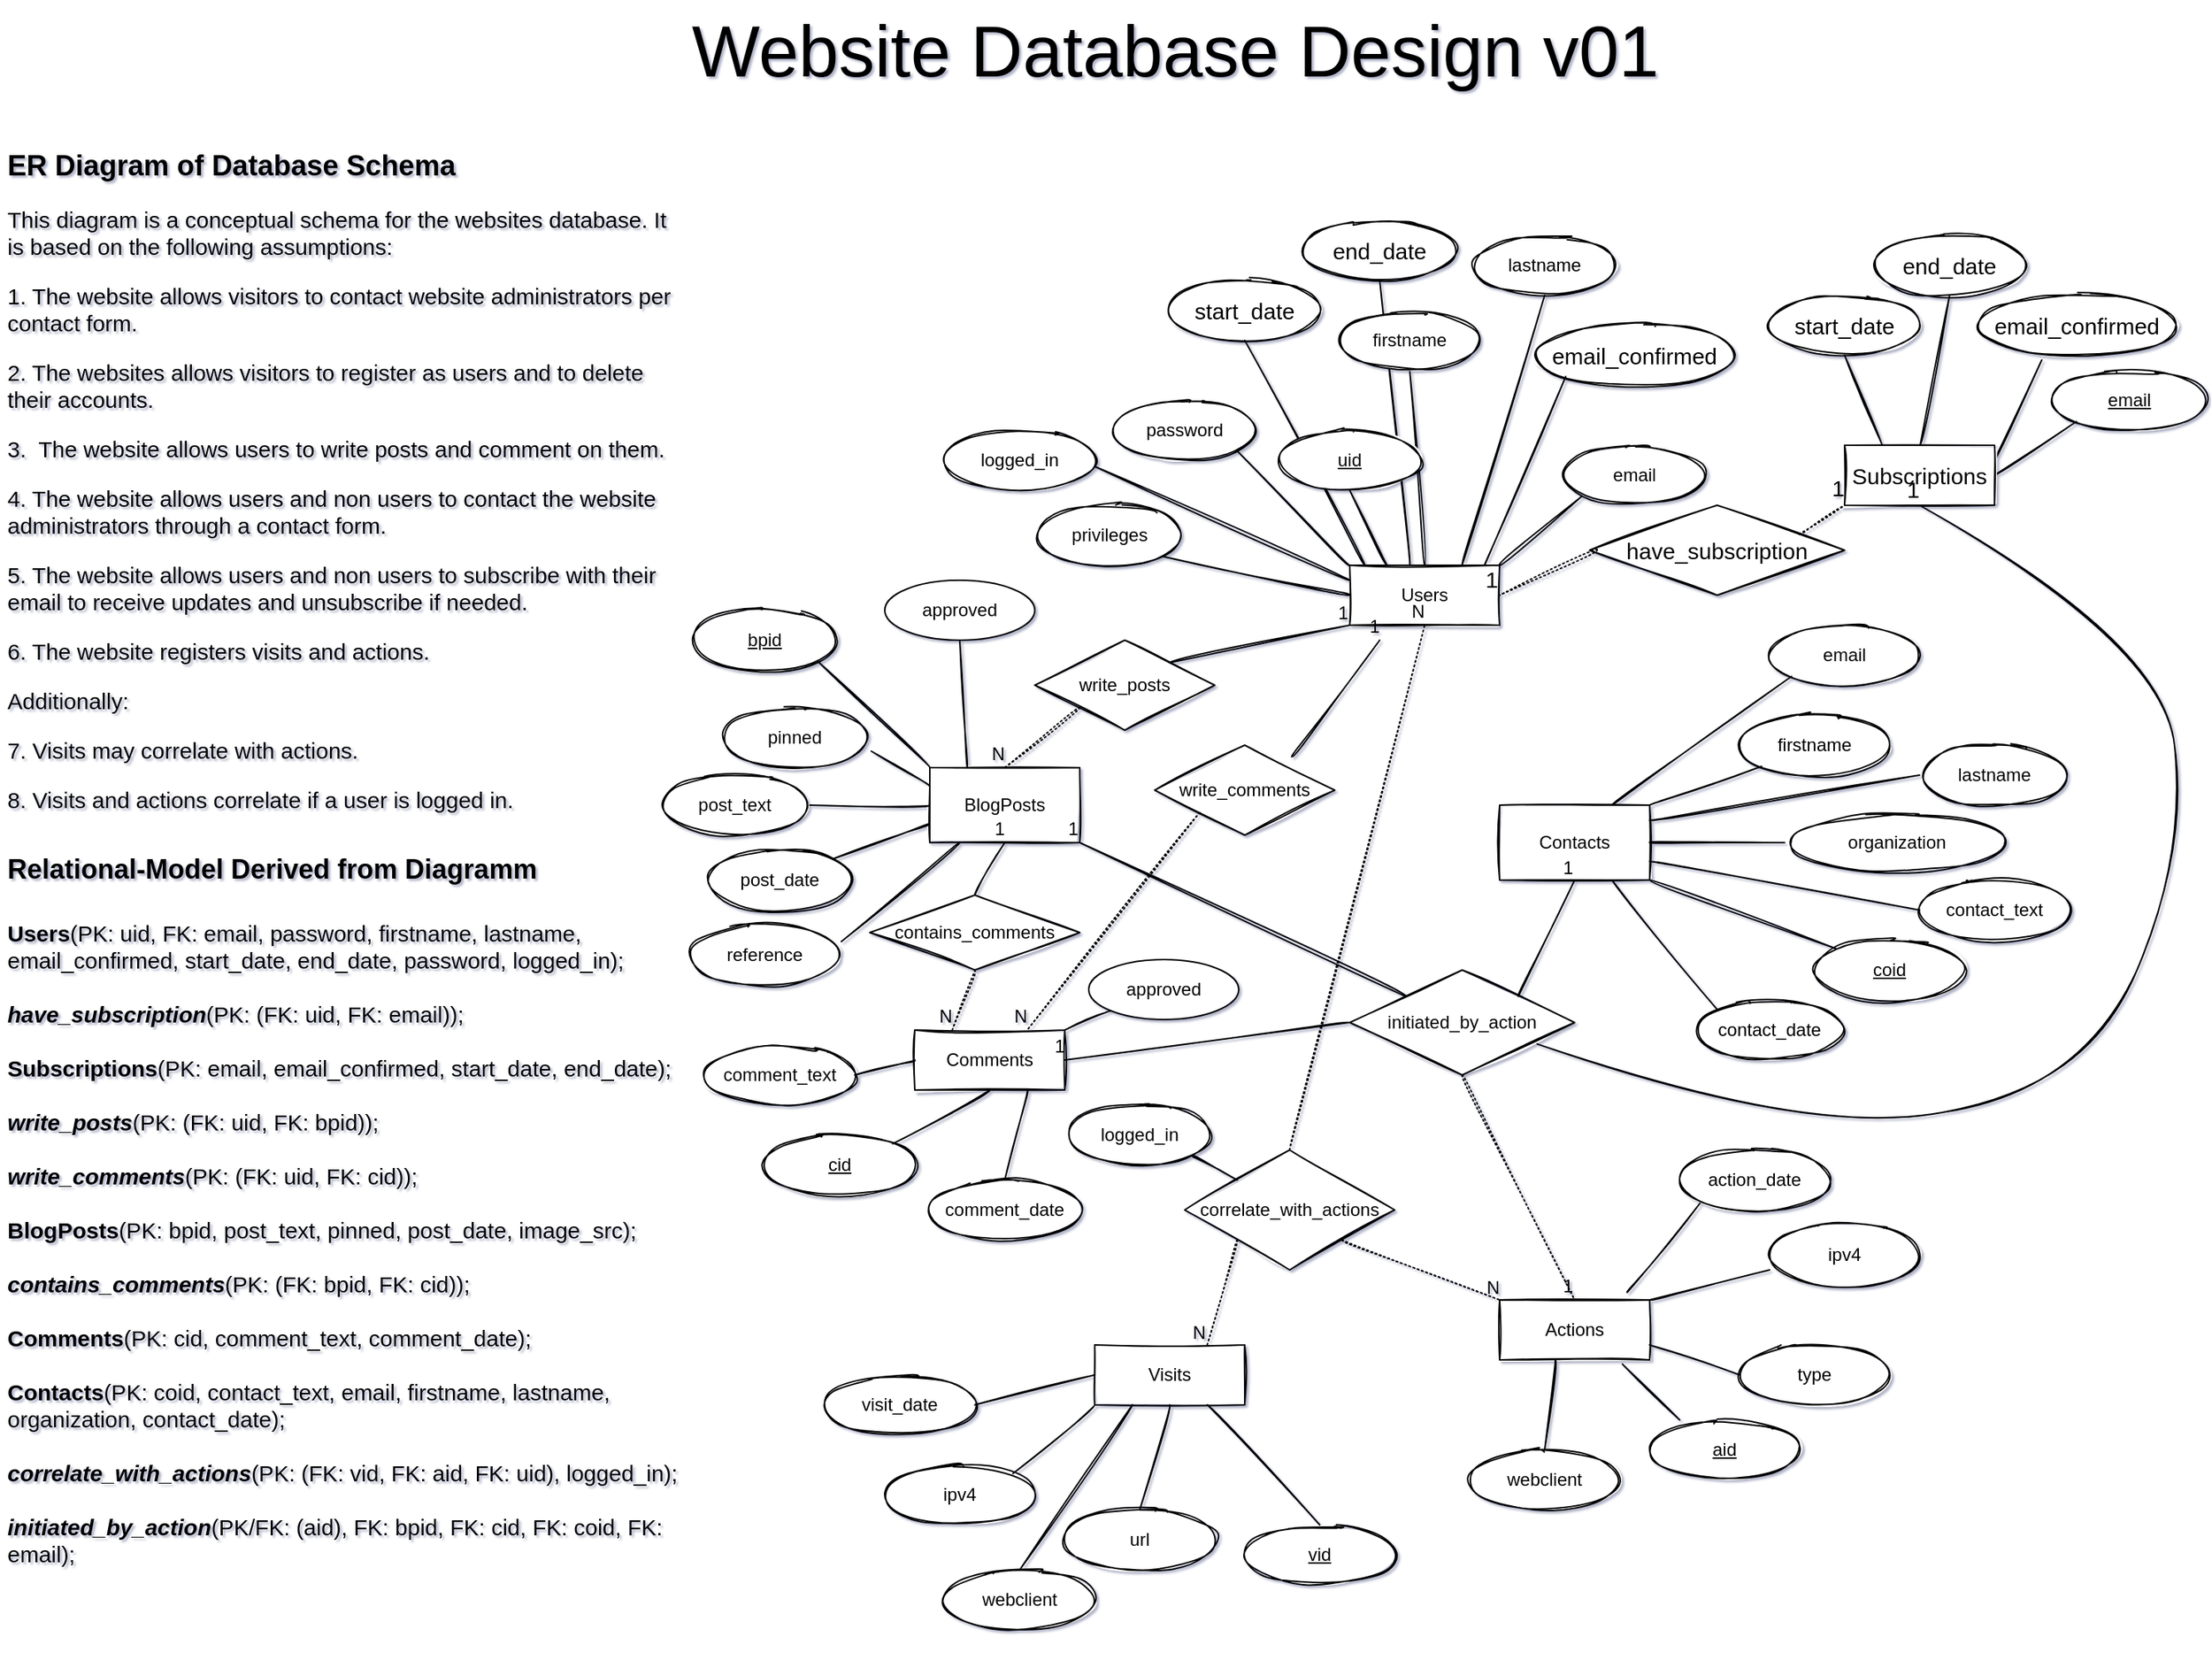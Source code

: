 <mxfile version="15.5.4" type="embed"><diagram id="R2lEEEUBdFMjLlhIrx00" name="Page-1"><mxGraphModel dx="4307" dy="2342" grid="0" gridSize="10" guides="1" tooltips="1" connect="1" arrows="1" fold="1" page="1" pageScale="1" pageWidth="1920" pageHeight="1200" math="0" shadow="1" extFonts="Permanent Marker^https://fonts.googleapis.com/css?family=Permanent+Marker"><root><mxCell id="0"/><mxCell id="1" parent="0"/><mxCell id="OnCGVRJBsnfmnJsJHSmS-2" value="BlogPosts" style="whiteSpace=wrap;html=1;align=center;sketch=1;" parent="1" vertex="1"><mxGeometry x="-1077" y="-642" width="100" height="50" as="geometry"/></mxCell><mxCell id="OnCGVRJBsnfmnJsJHSmS-3" value="pinned" style="ellipse;whiteSpace=wrap;html=1;align=center;sketch=1;" parent="1" vertex="1"><mxGeometry x="-1217" y="-682" width="100" height="40" as="geometry"/></mxCell><mxCell id="OnCGVRJBsnfmnJsJHSmS-4" value="post_text" style="ellipse;whiteSpace=wrap;html=1;align=center;sketch=1;" parent="1" vertex="1"><mxGeometry x="-1257" y="-637" width="100" height="40" as="geometry"/></mxCell><mxCell id="OnCGVRJBsnfmnJsJHSmS-5" value="post_date" style="ellipse;whiteSpace=wrap;html=1;align=center;sketch=1;" parent="1" vertex="1"><mxGeometry x="-1227" y="-587" width="100" height="40" as="geometry"/></mxCell><mxCell id="OnCGVRJBsnfmnJsJHSmS-7" value="&lt;u&gt;bpid&lt;/u&gt;" style="ellipse;whiteSpace=wrap;html=1;align=center;sketch=1;" parent="1" vertex="1"><mxGeometry x="-1237" y="-747" width="100" height="40" as="geometry"/></mxCell><mxCell id="OnCGVRJBsnfmnJsJHSmS-10" value="Contacts" style="whiteSpace=wrap;html=1;align=center;sketch=1;" parent="1" vertex="1"><mxGeometry x="-697" y="-617" width="100" height="50" as="geometry"/></mxCell><mxCell id="OnCGVRJBsnfmnJsJHSmS-12" value="email" style="ellipse;whiteSpace=wrap;html=1;align=center;sketch=1;" parent="1" vertex="1"><mxGeometry x="-517" y="-737" width="100" height="40" as="geometry"/></mxCell><mxCell id="OnCGVRJBsnfmnJsJHSmS-13" value="firstname" style="ellipse;whiteSpace=wrap;html=1;align=center;sketch=1;" parent="1" vertex="1"><mxGeometry x="-537" y="-677" width="100" height="40" as="geometry"/></mxCell><mxCell id="OnCGVRJBsnfmnJsJHSmS-14" value="contact_text" style="ellipse;whiteSpace=wrap;html=1;align=center;sketch=1;" parent="1" vertex="1"><mxGeometry x="-417" y="-567" width="100" height="40" as="geometry"/></mxCell><mxCell id="OnCGVRJBsnfmnJsJHSmS-15" value="&lt;u&gt;coid&lt;/u&gt;" style="ellipse;whiteSpace=wrap;html=1;align=center;sketch=1;" parent="1" vertex="1"><mxGeometry x="-487" y="-527" width="100" height="40" as="geometry"/></mxCell><mxCell id="OnCGVRJBsnfmnJsJHSmS-21" value="Visits" style="whiteSpace=wrap;html=1;align=center;sketch=1;" parent="1" vertex="1"><mxGeometry x="-967" y="-257" width="100" height="40" as="geometry"/></mxCell><mxCell id="OnCGVRJBsnfmnJsJHSmS-22" value="visit_date" style="ellipse;whiteSpace=wrap;html=1;align=center;sketch=1;" parent="1" vertex="1"><mxGeometry x="-1147" y="-237" width="100" height="40" as="geometry"/></mxCell><mxCell id="OnCGVRJBsnfmnJsJHSmS-23" value="ipv4" style="ellipse;whiteSpace=wrap;html=1;align=center;sketch=1;" parent="1" vertex="1"><mxGeometry x="-1107" y="-177" width="100" height="40" as="geometry"/></mxCell><mxCell id="OnCGVRJBsnfmnJsJHSmS-26" value="Actions" style="whiteSpace=wrap;html=1;align=center;sketch=1;" parent="1" vertex="1"><mxGeometry x="-697" y="-287" width="100" height="40" as="geometry"/></mxCell><mxCell id="OnCGVRJBsnfmnJsJHSmS-28" value="ipv4" style="ellipse;whiteSpace=wrap;html=1;align=center;sketch=1;" parent="1" vertex="1"><mxGeometry x="-517" y="-337" width="100" height="40" as="geometry"/></mxCell><mxCell id="OnCGVRJBsnfmnJsJHSmS-30" value="type" style="ellipse;whiteSpace=wrap;html=1;align=center;sketch=1;" parent="1" vertex="1"><mxGeometry x="-537" y="-257" width="100" height="40" as="geometry"/></mxCell><mxCell id="OnCGVRJBsnfmnJsJHSmS-34" value="&lt;u&gt;aid&lt;/u&gt;" style="ellipse;whiteSpace=wrap;html=1;align=center;sketch=1;" parent="1" vertex="1"><mxGeometry x="-597" y="-207" width="100" height="40" as="geometry"/></mxCell><mxCell id="OnCGVRJBsnfmnJsJHSmS-35" value="&lt;u&gt;vid&lt;/u&gt;" style="ellipse;whiteSpace=wrap;html=1;align=center;sketch=1;" parent="1" vertex="1"><mxGeometry x="-867" y="-137" width="100" height="40" as="geometry"/></mxCell><mxCell id="OnCGVRJBsnfmnJsJHSmS-37" value="webclient" style="ellipse;whiteSpace=wrap;html=1;align=center;sketch=1;" parent="1" vertex="1"><mxGeometry x="-717" y="-187" width="100" height="40" as="geometry"/></mxCell><mxCell id="OnCGVRJBsnfmnJsJHSmS-38" value="" style="endArrow=none;html=1;entryX=1;entryY=0.5;entryDx=0;entryDy=0;exitX=0;exitY=0.5;exitDx=0;exitDy=0;sketch=1;curved=1;" parent="1" source="OnCGVRJBsnfmnJsJHSmS-21" target="OnCGVRJBsnfmnJsJHSmS-22" edge="1"><mxGeometry width="50" height="50" relative="1" as="geometry"><mxPoint x="-1027" y="-287" as="sourcePoint"/><mxPoint x="-947" y="-337" as="targetPoint"/></mxGeometry></mxCell><mxCell id="OnCGVRJBsnfmnJsJHSmS-39" value="" style="endArrow=none;html=1;entryX=1;entryY=0;entryDx=0;entryDy=0;exitX=0;exitY=1;exitDx=0;exitDy=0;sketch=1;curved=1;" parent="1" source="OnCGVRJBsnfmnJsJHSmS-21" target="OnCGVRJBsnfmnJsJHSmS-23" edge="1"><mxGeometry width="50" height="50" relative="1" as="geometry"><mxPoint x="-987" y="-277" as="sourcePoint"/><mxPoint x="-1021" y="-298" as="targetPoint"/></mxGeometry></mxCell><mxCell id="OnCGVRJBsnfmnJsJHSmS-40" value="" style="endArrow=none;html=1;entryX=0.5;entryY=0;entryDx=0;entryDy=0;exitX=0.25;exitY=1;exitDx=0;exitDy=0;sketch=1;curved=1;" parent="1" source="OnCGVRJBsnfmnJsJHSmS-21" target="OnCGVRJBsnfmnJsJHSmS-24" edge="1"><mxGeometry width="50" height="50" relative="1" as="geometry"><mxPoint x="-977" y="-267" as="sourcePoint"/><mxPoint x="-1011" y="-288" as="targetPoint"/><Array as="points"/></mxGeometry></mxCell><mxCell id="OnCGVRJBsnfmnJsJHSmS-41" value="" style="endArrow=none;html=1;entryX=0.5;entryY=0;entryDx=0;entryDy=0;exitX=0.75;exitY=1;exitDx=0;exitDy=0;startArrow=none;sketch=1;curved=1;" parent="1" source="OnCGVRJBsnfmnJsJHSmS-21" target="OnCGVRJBsnfmnJsJHSmS-35" edge="1"><mxGeometry width="50" height="50" relative="1" as="geometry"><mxPoint x="-967" y="-257" as="sourcePoint"/><mxPoint x="-1001" y="-278" as="targetPoint"/></mxGeometry></mxCell><mxCell id="OnCGVRJBsnfmnJsJHSmS-43" value="" style="endArrow=none;html=1;entryX=1.01;entryY=0.275;entryDx=0;entryDy=0;entryPerimeter=0;sketch=1;curved=1;" parent="1" source="OnCGVRJBsnfmnJsJHSmS-2" target="wlYPV-F7qflCaXFZatMz-9" edge="1"><mxGeometry width="50" height="50" relative="1" as="geometry"><mxPoint x="-947" y="-237" as="sourcePoint"/><mxPoint x="-1047" y="-467" as="targetPoint"/></mxGeometry></mxCell><mxCell id="OnCGVRJBsnfmnJsJHSmS-45" value="" style="endArrow=none;html=1;entryX=1;entryY=0;entryDx=0;entryDy=0;exitX=0;exitY=0.75;exitDx=0;exitDy=0;sketch=1;curved=1;" parent="1" source="OnCGVRJBsnfmnJsJHSmS-2" target="OnCGVRJBsnfmnJsJHSmS-5" edge="1"><mxGeometry width="50" height="50" relative="1" as="geometry"><mxPoint x="-997" y="-567" as="sourcePoint"/><mxPoint x="-1037" y="-507" as="targetPoint"/></mxGeometry></mxCell><mxCell id="OnCGVRJBsnfmnJsJHSmS-46" value="" style="endArrow=none;html=1;entryX=1;entryY=0.5;entryDx=0;entryDy=0;exitX=0;exitY=0.5;exitDx=0;exitDy=0;sketch=1;curved=1;" parent="1" source="OnCGVRJBsnfmnJsJHSmS-2" target="OnCGVRJBsnfmnJsJHSmS-4" edge="1"><mxGeometry width="50" height="50" relative="1" as="geometry"><mxPoint x="-997" y="-579.5" as="sourcePoint"/><mxPoint x="-1037" y="-557" as="targetPoint"/></mxGeometry></mxCell><mxCell id="OnCGVRJBsnfmnJsJHSmS-47" value="" style="endArrow=none;html=1;entryX=1.01;entryY=0.725;entryDx=0;entryDy=0;exitX=0;exitY=0.25;exitDx=0;exitDy=0;entryPerimeter=0;sketch=1;curved=1;" parent="1" source="OnCGVRJBsnfmnJsJHSmS-2" target="OnCGVRJBsnfmnJsJHSmS-3" edge="1"><mxGeometry width="50" height="50" relative="1" as="geometry"><mxPoint x="-987" y="-569.5" as="sourcePoint"/><mxPoint x="-1027" y="-547" as="targetPoint"/></mxGeometry></mxCell><mxCell id="OnCGVRJBsnfmnJsJHSmS-48" value="" style="endArrow=none;html=1;entryX=1;entryY=1;entryDx=0;entryDy=0;exitX=0;exitY=0;exitDx=0;exitDy=0;sketch=1;curved=1;" parent="1" source="OnCGVRJBsnfmnJsJHSmS-2" target="OnCGVRJBsnfmnJsJHSmS-7" edge="1"><mxGeometry width="50" height="50" relative="1" as="geometry"><mxPoint x="-1067" y="-647" as="sourcePoint"/><mxPoint x="-1047" y="-707" as="targetPoint"/></mxGeometry></mxCell><mxCell id="OnCGVRJBsnfmnJsJHSmS-50" value="" style="endArrow=none;html=1;entryX=0;entryY=1;entryDx=0;entryDy=0;exitX=1;exitY=0;exitDx=0;exitDy=0;sketch=1;curved=1;" parent="1" source="OnCGVRJBsnfmnJsJHSmS-10" target="OnCGVRJBsnfmnJsJHSmS-13" edge="1"><mxGeometry width="50" height="50" relative="1" as="geometry"><mxPoint x="-622" y="-609" as="sourcePoint"/><mxPoint x="-557" y="-687" as="targetPoint"/></mxGeometry></mxCell><mxCell id="OnCGVRJBsnfmnJsJHSmS-51" value="" style="endArrow=none;html=1;entryX=0;entryY=0.5;entryDx=0;entryDy=0;exitX=1;exitY=0.75;exitDx=0;exitDy=0;sketch=1;curved=1;" parent="1" source="OnCGVRJBsnfmnJsJHSmS-10" target="OnCGVRJBsnfmnJsJHSmS-14" edge="1"><mxGeometry width="50" height="50" relative="1" as="geometry"><mxPoint x="-587" y="-607" as="sourcePoint"/><mxPoint x="-557" y="-627" as="targetPoint"/></mxGeometry></mxCell><mxCell id="OnCGVRJBsnfmnJsJHSmS-52" value="" style="endArrow=none;html=1;entryX=0;entryY=0;entryDx=0;entryDy=0;exitX=1;exitY=1;exitDx=0;exitDy=0;sketch=1;curved=1;" parent="1" source="OnCGVRJBsnfmnJsJHSmS-10" target="OnCGVRJBsnfmnJsJHSmS-15" edge="1"><mxGeometry width="50" height="50" relative="1" as="geometry"><mxPoint x="-587" y="-582" as="sourcePoint"/><mxPoint x="-554" y="-575" as="targetPoint"/></mxGeometry></mxCell><mxCell id="OnCGVRJBsnfmnJsJHSmS-53" value="" style="endArrow=none;html=1;entryX=0;entryY=1;entryDx=0;entryDy=0;exitX=0.85;exitY=-0.125;exitDx=0;exitDy=0;exitPerimeter=0;sketch=1;curved=1;" parent="1" source="OnCGVRJBsnfmnJsJHSmS-26" target="OnCGVRJBsnfmnJsJHSmS-29" edge="1"><mxGeometry width="50" height="50" relative="1" as="geometry"><mxPoint x="-577" y="-572" as="sourcePoint"/><mxPoint x="-544" y="-565" as="targetPoint"/></mxGeometry></mxCell><mxCell id="OnCGVRJBsnfmnJsJHSmS-54" value="" style="endArrow=none;html=1;exitX=1;exitY=0;exitDx=0;exitDy=0;sketch=1;curved=1;" parent="1" source="OnCGVRJBsnfmnJsJHSmS-26" edge="1"><mxGeometry width="50" height="50" relative="1" as="geometry"><mxPoint x="-602" y="-292" as="sourcePoint"/><mxPoint x="-517" y="-307" as="targetPoint"/></mxGeometry></mxCell><mxCell id="OnCGVRJBsnfmnJsJHSmS-56" value="" style="endArrow=none;html=1;entryX=0;entryY=0.5;entryDx=0;entryDy=0;exitX=1;exitY=0.75;exitDx=0;exitDy=0;sketch=1;curved=1;" parent="1" source="OnCGVRJBsnfmnJsJHSmS-26" target="OnCGVRJBsnfmnJsJHSmS-30" edge="1"><mxGeometry width="50" height="50" relative="1" as="geometry"><mxPoint x="-577" y="-247" as="sourcePoint"/><mxPoint x="-567" y="-297" as="targetPoint"/></mxGeometry></mxCell><mxCell id="OnCGVRJBsnfmnJsJHSmS-57" value="" style="endArrow=none;html=1;exitX=0.82;exitY=1.075;exitDx=0;exitDy=0;exitPerimeter=0;sketch=1;curved=1;" parent="1" source="OnCGVRJBsnfmnJsJHSmS-26" edge="1"><mxGeometry width="50" height="50" relative="1" as="geometry"><mxPoint x="-587" y="-247" as="sourcePoint"/><mxPoint x="-577" y="-207" as="targetPoint"/></mxGeometry></mxCell><mxCell id="OnCGVRJBsnfmnJsJHSmS-58" value="" style="endArrow=none;html=1;exitX=0.37;exitY=1;exitDx=0;exitDy=0;entryX=0.5;entryY=0;entryDx=0;entryDy=0;exitPerimeter=0;sketch=1;curved=1;" parent="1" source="OnCGVRJBsnfmnJsJHSmS-26" target="OnCGVRJBsnfmnJsJHSmS-37" edge="1"><mxGeometry width="50" height="50" relative="1" as="geometry"><mxPoint x="-577" y="-237" as="sourcePoint"/><mxPoint x="-550" y="-210" as="targetPoint"/></mxGeometry></mxCell><mxCell id="wlYPV-F7qflCaXFZatMz-9" value="reference" style="ellipse;whiteSpace=wrap;html=1;align=center;sketch=1;" parent="1" vertex="1"><mxGeometry x="-1237" y="-537" width="100" height="40" as="geometry"/></mxCell><mxCell id="wlYPV-F7qflCaXFZatMz-40" value="contact_date" style="ellipse;whiteSpace=wrap;html=1;align=center;sketch=1;" parent="1" vertex="1"><mxGeometry x="-567" y="-487" width="100" height="40" as="geometry"/></mxCell><mxCell id="wlYPV-F7qflCaXFZatMz-42" value="" style="endArrow=none;html=1;entryX=0;entryY=0;entryDx=0;entryDy=0;exitX=0.75;exitY=1;exitDx=0;exitDy=0;sketch=1;curved=1;" parent="1" source="OnCGVRJBsnfmnJsJHSmS-10" target="wlYPV-F7qflCaXFZatMz-40" edge="1"><mxGeometry width="50" height="50" relative="1" as="geometry"><mxPoint x="-587" y="-557" as="sourcePoint"/><mxPoint x="-557" y="-517" as="targetPoint"/></mxGeometry></mxCell><mxCell id="3" value="Users" style="whiteSpace=wrap;html=1;align=center;sketch=1;" parent="1" vertex="1"><mxGeometry x="-797" y="-777" width="100" height="40" as="geometry"/></mxCell><mxCell id="4" value="email" style="ellipse;whiteSpace=wrap;html=1;align=center;sketch=1;" parent="1" vertex="1"><mxGeometry x="-657" y="-857" width="100" height="40" as="geometry"/></mxCell><mxCell id="8" value="password" style="ellipse;whiteSpace=wrap;html=1;align=center;sketch=1;" parent="1" vertex="1"><mxGeometry x="-957" y="-887" width="100" height="40" as="geometry"/></mxCell><mxCell id="9" value="" style="endArrow=none;html=1;exitX=0;exitY=0;exitDx=0;exitDy=0;entryX=1;entryY=1;entryDx=0;entryDy=0;sketch=1;curved=1;" parent="1" source="3" target="8" edge="1"><mxGeometry width="50" height="50" relative="1" as="geometry"><mxPoint x="-847" y="-757" as="sourcePoint"/><mxPoint x="-907" y="-837" as="targetPoint"/></mxGeometry></mxCell><mxCell id="11" value="" style="endArrow=none;html=1;exitX=0.5;exitY=0;exitDx=0;exitDy=0;entryX=0.5;entryY=1;entryDx=0;entryDy=0;sketch=1;curved=1;" parent="1" source="3" target="5" edge="1"><mxGeometry width="50" height="50" relative="1" as="geometry"><mxPoint x="-797" y="-807" as="sourcePoint"/><mxPoint x="-777" y="-847" as="targetPoint"/></mxGeometry></mxCell><mxCell id="12" value="" style="endArrow=none;html=1;entryX=0;entryY=1;entryDx=0;entryDy=0;exitX=1;exitY=0;exitDx=0;exitDy=0;sketch=1;curved=1;" parent="1" source="3" target="4" edge="1"><mxGeometry width="50" height="50" relative="1" as="geometry"><mxPoint x="-757" y="-787" as="sourcePoint"/><mxPoint x="-737" y="-827" as="targetPoint"/></mxGeometry></mxCell><mxCell id="13" value="write_posts" style="shape=rhombus;perimeter=rhombusPerimeter;whiteSpace=wrap;html=1;align=center;sketch=1;" parent="1" vertex="1"><mxGeometry x="-1007" y="-727" width="120" height="60" as="geometry"/></mxCell><mxCell id="14" value="initiated_by_action" style="shape=rhombus;perimeter=rhombusPerimeter;whiteSpace=wrap;html=1;align=center;sketch=1;" parent="1" vertex="1"><mxGeometry x="-797" y="-507" width="150" height="70" as="geometry"/></mxCell><mxCell id="26" value="correlate_with_actions" style="shape=rhombus;perimeter=rhombusPerimeter;whiteSpace=wrap;html=1;align=center;sketch=1;" parent="1" vertex="1"><mxGeometry x="-907" y="-387" width="140" height="80" as="geometry"/></mxCell><mxCell id="31" value="" style="endArrow=none;html=1;dashed=1;dashPattern=1 2;entryX=0.5;entryY=0;entryDx=0;entryDy=0;exitX=0;exitY=1;exitDx=0;exitDy=0;sketch=1;curved=1;" parent="1" source="13" target="OnCGVRJBsnfmnJsJHSmS-2" edge="1"><mxGeometry relative="1" as="geometry"><mxPoint x="-947" y="-668" as="sourcePoint"/><mxPoint x="-787" y="-668" as="targetPoint"/></mxGeometry></mxCell><mxCell id="32" value="N" style="resizable=0;html=1;align=right;verticalAlign=bottom;sketch=1;" parent="31" connectable="0" vertex="1"><mxGeometry x="1" relative="1" as="geometry"/></mxCell><mxCell id="35" value="" style="endArrow=none;html=1;entryX=0;entryY=1;entryDx=0;entryDy=0;exitX=1;exitY=0;exitDx=0;exitDy=0;sketch=1;curved=1;" parent="1" source="13" target="3" edge="1"><mxGeometry relative="1" as="geometry"><mxPoint x="-887" y="-697" as="sourcePoint"/><mxPoint x="-837" y="-697" as="targetPoint"/></mxGeometry></mxCell><mxCell id="36" value="1" style="resizable=0;html=1;align=right;verticalAlign=bottom;sketch=1;" parent="35" connectable="0" vertex="1"><mxGeometry x="1" relative="1" as="geometry"/></mxCell><mxCell id="37" value="" style="endArrow=none;html=1;dashed=1;dashPattern=1 2;exitX=0.5;exitY=0;exitDx=0;exitDy=0;entryX=0.5;entryY=1;entryDx=0;entryDy=0;sketch=1;curved=1;" parent="1" source="26" target="3" edge="1"><mxGeometry relative="1" as="geometry"><mxPoint x="-847" y="-477" as="sourcePoint"/><mxPoint x="-767" y="-717" as="targetPoint"/></mxGeometry></mxCell><mxCell id="38" value="N" style="resizable=0;html=1;align=right;verticalAlign=bottom;sketch=1;" parent="37" connectable="0" vertex="1"><mxGeometry x="1" relative="1" as="geometry"/></mxCell><mxCell id="39" value="" style="endArrow=none;html=1;dashed=1;dashPattern=1 2;entryX=0;entryY=0;entryDx=0;entryDy=0;exitX=1;exitY=1;exitDx=0;exitDy=0;sketch=1;curved=1;" parent="1" source="26" target="OnCGVRJBsnfmnJsJHSmS-26" edge="1"><mxGeometry relative="1" as="geometry"><mxPoint x="-827" y="-427.5" as="sourcePoint"/><mxPoint x="-667" y="-427.5" as="targetPoint"/></mxGeometry></mxCell><mxCell id="40" value="N" style="resizable=0;html=1;align=right;verticalAlign=bottom;sketch=1;" parent="39" connectable="0" vertex="1"><mxGeometry x="1" relative="1" as="geometry"/></mxCell><mxCell id="41" value="" style="endArrow=none;html=1;dashed=1;dashPattern=1 2;entryX=0.75;entryY=0;entryDx=0;entryDy=0;exitX=0;exitY=1;exitDx=0;exitDy=0;sketch=1;curved=1;" parent="1" source="26" target="OnCGVRJBsnfmnJsJHSmS-21" edge="1"><mxGeometry relative="1" as="geometry"><mxPoint x="-877" y="-427" as="sourcePoint"/><mxPoint x="-707" y="-427.5" as="targetPoint"/></mxGeometry></mxCell><mxCell id="42" value="N" style="resizable=0;html=1;align=right;verticalAlign=bottom;sketch=1;" parent="41" connectable="0" vertex="1"><mxGeometry x="1" relative="1" as="geometry"/></mxCell><mxCell id="46" value="" style="endArrow=none;html=1;entryX=0.5;entryY=1;entryDx=0;entryDy=0;exitX=1;exitY=0;exitDx=0;exitDy=0;sketch=1;curved=1;" parent="1" source="14" target="OnCGVRJBsnfmnJsJHSmS-10" edge="1"><mxGeometry relative="1" as="geometry"><mxPoint x="-707" y="-497" as="sourcePoint"/><mxPoint x="-647" y="-547" as="targetPoint"/></mxGeometry></mxCell><mxCell id="47" value="1" style="resizable=0;html=1;align=right;verticalAlign=bottom;sketch=1;" parent="46" connectable="0" vertex="1"><mxGeometry x="1" relative="1" as="geometry"/></mxCell><mxCell id="OnCGVRJBsnfmnJsJHSmS-29" value="action_date" style="ellipse;whiteSpace=wrap;html=1;align=center;sketch=1;" parent="1" vertex="1"><mxGeometry x="-577" y="-387" width="100" height="40" as="geometry"/></mxCell><mxCell id="55" value="" style="endArrow=none;html=1;dashed=1;dashPattern=1 2;entryX=0.5;entryY=0;entryDx=0;entryDy=0;exitX=0.5;exitY=1;exitDx=0;exitDy=0;sketch=1;curved=1;" parent="1" source="14" target="OnCGVRJBsnfmnJsJHSmS-26" edge="1"><mxGeometry relative="1" as="geometry"><mxPoint x="-637" y="-397" as="sourcePoint"/><mxPoint x="-477" y="-397" as="targetPoint"/></mxGeometry></mxCell><mxCell id="56" value="1" style="resizable=0;html=1;align=right;verticalAlign=bottom;sketch=1;" parent="55" connectable="0" vertex="1"><mxGeometry x="1" relative="1" as="geometry"/></mxCell><mxCell id="61" value="" style="endArrow=none;html=1;entryX=0;entryY=1;entryDx=0;entryDy=0;exitX=0.75;exitY=0;exitDx=0;exitDy=0;sketch=1;curved=1;" parent="1" source="OnCGVRJBsnfmnJsJHSmS-10" target="OnCGVRJBsnfmnJsJHSmS-12" edge="1"><mxGeometry width="50" height="50" relative="1" as="geometry"><mxPoint x="-622" y="-556" as="sourcePoint"/><mxPoint x="-550" y="-470" as="targetPoint"/></mxGeometry></mxCell><mxCell id="65" value="" style="endArrow=none;html=1;entryX=0;entryY=0;entryDx=0;entryDy=0;exitX=1;exitY=1;exitDx=0;exitDy=0;sketch=1;curved=1;" parent="1" source="66" target="26" edge="1"><mxGeometry width="50" height="50" relative="1" as="geometry"><mxPoint x="-897" y="-497" as="sourcePoint"/><mxPoint x="-827.355" y="-411.142" as="targetPoint"/></mxGeometry></mxCell><mxCell id="66" value="logged_in" style="ellipse;whiteSpace=wrap;html=1;align=center;sketch=1;" parent="1" vertex="1"><mxGeometry x="-987" y="-417" width="100" height="40" as="geometry"/></mxCell><mxCell id="69" value="privileges" style="ellipse;whiteSpace=wrap;html=1;align=center;sketch=1;" parent="1" vertex="1"><mxGeometry x="-1007" y="-817" width="100" height="40" as="geometry"/></mxCell><mxCell id="70" value="" style="endArrow=none;html=1;exitX=0;exitY=0.5;exitDx=0;exitDy=0;entryX=1;entryY=1;entryDx=0;entryDy=0;sketch=1;curved=1;" parent="1" source="3" target="69" edge="1"><mxGeometry width="50" height="50" relative="1" as="geometry"><mxPoint x="-787" y="-767" as="sourcePoint"/><mxPoint x="-827" y="-817" as="targetPoint"/></mxGeometry></mxCell><mxCell id="71" value="lastname" style="ellipse;whiteSpace=wrap;html=1;align=center;sketch=1;" parent="1" vertex="1"><mxGeometry x="-417" y="-657" width="100" height="40" as="geometry"/></mxCell><mxCell id="72" value="" style="endArrow=none;html=1;entryX=0;entryY=0.5;entryDx=0;entryDy=0;exitX=1;exitY=0;exitDx=0;exitDy=0;sketch=1;curved=1;" parent="1" target="71" edge="1"><mxGeometry width="50" height="50" relative="1" as="geometry"><mxPoint x="-597" y="-607" as="sourcePoint"/><mxPoint x="-447" y="-647" as="targetPoint"/></mxGeometry></mxCell><mxCell id="73" value="organization" style="ellipse;whiteSpace=wrap;html=1;align=center;sketch=1;" parent="1" vertex="1"><mxGeometry x="-507" y="-612" width="150" height="40" as="geometry"/></mxCell><mxCell id="74" value="" style="endArrow=none;html=1;entryX=0;entryY=0.5;entryDx=0;entryDy=0;exitX=1;exitY=0.5;exitDx=0;exitDy=0;sketch=1;curved=1;" parent="1" source="OnCGVRJBsnfmnJsJHSmS-10" target="73" edge="1"><mxGeometry width="50" height="50" relative="1" as="geometry"><mxPoint x="-587" y="-582" as="sourcePoint"/><mxPoint x="-407" y="-537" as="targetPoint"/></mxGeometry></mxCell><mxCell id="75" value="lastname" style="ellipse;whiteSpace=wrap;html=1;align=center;sketch=1;" parent="1" vertex="1"><mxGeometry x="-717" y="-997" width="100" height="40" as="geometry"/></mxCell><mxCell id="76" value="" style="endArrow=none;html=1;exitX=0.75;exitY=0;exitDx=0;exitDy=0;entryX=0.5;entryY=1;entryDx=0;entryDy=0;sketch=1;curved=1;" parent="1" source="3" target="75" edge="1"><mxGeometry width="50" height="50" relative="1" as="geometry"><mxPoint x="-737" y="-767" as="sourcePoint"/><mxPoint x="-747" y="-897" as="targetPoint"/></mxGeometry></mxCell><mxCell id="OnCGVRJBsnfmnJsJHSmS-24" value="webclient" style="ellipse;whiteSpace=wrap;html=1;align=center;sketch=1;" parent="1" vertex="1"><mxGeometry x="-1067" y="-107" width="100" height="40" as="geometry"/></mxCell><mxCell id="80" value="" style="endArrow=none;html=1;entryX=1;entryY=1;entryDx=0;entryDy=0;exitX=0;exitY=0;exitDx=0;exitDy=0;startArrow=none;sketch=1;curved=1;" parent="1" source="14" target="OnCGVRJBsnfmnJsJHSmS-2" edge="1"><mxGeometry relative="1" as="geometry"><mxPoint x="-914.5" y="-554.5" as="sourcePoint"/><mxPoint x="-847" y="-587" as="targetPoint"/></mxGeometry></mxCell><mxCell id="81" value="1" style="resizable=0;html=1;align=right;verticalAlign=bottom;sketch=1;" parent="80" connectable="0" vertex="1"><mxGeometry x="1" relative="1" as="geometry"/></mxCell><mxCell id="84" value="Comments" style="whiteSpace=wrap;html=1;align=center;sketch=1;" parent="1" vertex="1"><mxGeometry x="-1087" y="-467" width="100" height="40" as="geometry"/></mxCell><mxCell id="91" value="" style="endArrow=none;html=1;entryX=1;entryY=0.5;entryDx=0;entryDy=0;exitX=0;exitY=0.5;exitDx=0;exitDy=0;startArrow=none;sketch=1;curved=1;" parent="1" source="14" target="84" edge="1"><mxGeometry relative="1" as="geometry"><mxPoint x="-749.5" y="-385.75" as="sourcePoint"/><mxPoint x="-967" y="-488.25" as="targetPoint"/></mxGeometry></mxCell><mxCell id="92" value="1" style="resizable=0;html=1;align=right;verticalAlign=bottom;sketch=1;" parent="91" connectable="0" vertex="1"><mxGeometry x="1" relative="1" as="geometry"/></mxCell><mxCell id="93" value="write_comments" style="shape=rhombus;perimeter=rhombusPerimeter;whiteSpace=wrap;html=1;align=center;sketch=1;" parent="1" vertex="1"><mxGeometry x="-927" y="-657" width="120" height="60" as="geometry"/></mxCell><mxCell id="94" value="" style="endArrow=none;html=1;exitX=0.762;exitY=0.13;exitDx=0;exitDy=0;exitPerimeter=0;sketch=1;curved=1;" parent="1" source="93" edge="1"><mxGeometry relative="1" as="geometry"><mxPoint x="-837" y="-667" as="sourcePoint"/><mxPoint x="-777" y="-727" as="targetPoint"/></mxGeometry></mxCell><mxCell id="95" value="1" style="resizable=0;html=1;align=right;verticalAlign=bottom;sketch=1;" parent="94" connectable="0" vertex="1"><mxGeometry x="1" relative="1" as="geometry"/></mxCell><mxCell id="97" value="" style="endArrow=none;html=1;exitX=0.25;exitY=0;exitDx=0;exitDy=0;entryX=0.5;entryY=1;entryDx=0;entryDy=0;sketch=1;curved=1;" parent="1" source="3" target="96" edge="1"><mxGeometry width="50" height="50" relative="1" as="geometry"><mxPoint x="-787" y="-767" as="sourcePoint"/><mxPoint x="-861.854" y="-842.774" as="targetPoint"/></mxGeometry></mxCell><mxCell id="102" value="" style="endArrow=none;html=1;dashed=1;dashPattern=1 2;entryX=0.75;entryY=0;entryDx=0;entryDy=0;exitX=0;exitY=1;exitDx=0;exitDy=0;sketch=1;curved=1;" parent="1" source="93" target="84" edge="1"><mxGeometry relative="1" as="geometry"><mxPoint x="-907" y="-587" as="sourcePoint"/><mxPoint x="-747" y="-587" as="targetPoint"/></mxGeometry></mxCell><mxCell id="103" value="N" style="resizable=0;html=1;align=right;verticalAlign=bottom;sketch=1;" parent="102" connectable="0" vertex="1"><mxGeometry x="1" relative="1" as="geometry"/></mxCell><mxCell id="104" value="comment_text" style="ellipse;whiteSpace=wrap;html=1;align=center;sketch=1;" parent="1" vertex="1"><mxGeometry x="-1227" y="-457" width="100" height="40" as="geometry"/></mxCell><mxCell id="107" value="comment_date" style="ellipse;whiteSpace=wrap;html=1;align=center;sketch=1;" parent="1" vertex="1"><mxGeometry x="-1077" y="-367" width="100" height="40" as="geometry"/></mxCell><mxCell id="108" value="" style="endArrow=none;html=1;entryX=1;entryY=0.5;entryDx=0;entryDy=0;exitX=0;exitY=0.5;exitDx=0;exitDy=0;sketch=1;curved=1;" parent="1" source="84" target="104" edge="1"><mxGeometry width="50" height="50" relative="1" as="geometry"><mxPoint x="-1066.995" y="-533" as="sourcePoint"/><mxPoint x="-1146.05" y="-467.0" as="targetPoint"/></mxGeometry></mxCell><mxCell id="110" value="" style="endArrow=none;html=1;entryX=0.5;entryY=0;entryDx=0;entryDy=0;exitX=0.75;exitY=1;exitDx=0;exitDy=0;sketch=1;curved=1;" parent="1" source="84" target="107" edge="1"><mxGeometry width="50" height="50" relative="1" as="geometry"><mxPoint x="-1027" y="-437" as="sourcePoint"/><mxPoint x="-1087.0" y="-387.0" as="targetPoint"/></mxGeometry></mxCell><mxCell id="113" value="&lt;u&gt;cid&lt;/u&gt;" style="ellipse;whiteSpace=wrap;html=1;align=center;sketch=1;" parent="1" vertex="1"><mxGeometry x="-1187" y="-397" width="100" height="40" as="geometry"/></mxCell><mxCell id="114" value="" style="endArrow=none;html=1;entryX=1;entryY=0;entryDx=0;entryDy=0;exitX=0.5;exitY=1;exitDx=0;exitDy=0;sketch=1;curved=1;" parent="1" source="84" target="113" edge="1"><mxGeometry width="50" height="50" relative="1" as="geometry"><mxPoint x="-982" y="-457" as="sourcePoint"/><mxPoint x="-1017" y="-357" as="targetPoint"/></mxGeometry></mxCell><mxCell id="115" value="contains_comments" style="shape=rhombus;perimeter=rhombusPerimeter;whiteSpace=wrap;html=1;align=center;sketch=1;" parent="1" vertex="1"><mxGeometry x="-1117" y="-557" width="140" height="50" as="geometry"/></mxCell><mxCell id="116" value="" style="endArrow=none;html=1;entryX=0.5;entryY=1;entryDx=0;entryDy=0;exitX=0.5;exitY=0;exitDx=0;exitDy=0;sketch=1;curved=1;" parent="1" source="115" target="OnCGVRJBsnfmnJsJHSmS-2" edge="1"><mxGeometry relative="1" as="geometry"><mxPoint x="-1047" y="-547" as="sourcePoint"/><mxPoint x="-1027" y="-587" as="targetPoint"/></mxGeometry></mxCell><mxCell id="117" value="1" style="resizable=0;html=1;align=right;verticalAlign=bottom;sketch=1;" parent="116" connectable="0" vertex="1"><mxGeometry x="1" relative="1" as="geometry"/></mxCell><mxCell id="118" value="" style="endArrow=none;html=1;dashed=1;dashPattern=1 2;exitX=0.5;exitY=1;exitDx=0;exitDy=0;entryX=0.25;entryY=0;entryDx=0;entryDy=0;sketch=1;curved=1;" parent="1" source="115" target="84" edge="1"><mxGeometry relative="1" as="geometry"><mxPoint x="-1047" y="-507" as="sourcePoint"/><mxPoint x="-887" y="-507" as="targetPoint"/></mxGeometry></mxCell><mxCell id="119" value="N" style="resizable=0;html=1;align=right;verticalAlign=bottom;sketch=1;" parent="118" connectable="0" vertex="1"><mxGeometry x="1" relative="1" as="geometry"/></mxCell><mxCell id="120" value="&lt;h1 style=&quot;font-size: 19px&quot;&gt;ER Diagram of Database Schema&lt;/h1&gt;&lt;p style=&quot;font-size: 15px&quot;&gt;This diagram is a conceptual schema for the websites database. It is based on the following assumptions:&lt;/p&gt;&lt;p style=&quot;font-size: 15px&quot;&gt;1. The website allows visitors to contact website administrators per contact form.&lt;/p&gt;&lt;p style=&quot;font-size: 15px&quot;&gt;2. The websites allows visitors to register as users and to delete their accounts.&lt;/p&gt;&lt;p style=&quot;font-size: 15px&quot;&gt;&lt;span&gt;3.&amp;nbsp; The website allows users to write posts and comment on them.&amp;nbsp;&lt;/span&gt;&lt;br&gt;&lt;/p&gt;&lt;p style=&quot;font-size: 15px&quot;&gt;4. The website allows users and non users to contact the website administrators through a contact form.&lt;/p&gt;&lt;p style=&quot;font-size: 15px&quot;&gt;5. The website allows users and non users to subscribe with their email to receive updates and unsubscribe if needed.&lt;/p&gt;&lt;p style=&quot;font-size: 15px&quot;&gt;6. The website registers visits and actions.&lt;/p&gt;&lt;p style=&quot;font-size: 15px&quot;&gt;Additionally:&lt;/p&gt;&lt;p style=&quot;font-size: 15px&quot;&gt;7. Visits may correlate with actions.&lt;/p&gt;&lt;p style=&quot;font-size: 15px&quot;&gt;8. Visits and actions correlate if a user is logged in.&lt;/p&gt;&lt;p style=&quot;font-size: 15px&quot;&gt;&lt;br&gt;&lt;/p&gt;" style="text;html=1;strokeColor=none;fillColor=none;spacing=5;spacingTop=-20;whiteSpace=wrap;overflow=hidden;fontSize=19;sketch=1;" parent="1" vertex="1"><mxGeometry x="-1697" y="-1057" width="460" height="540" as="geometry"/></mxCell><mxCell id="123" value="&lt;u&gt;email&lt;/u&gt;" style="ellipse;whiteSpace=wrap;html=1;align=center;sketch=1;" parent="1" vertex="1"><mxGeometry x="-327" y="-907" width="100" height="40" as="geometry"/></mxCell><mxCell id="128" value="start_date" style="ellipse;whiteSpace=wrap;html=1;align=center;fontSize=15;sketch=1;" parent="1" vertex="1"><mxGeometry x="-917" y="-967" width="100" height="40" as="geometry"/></mxCell><mxCell id="130" value="end_date" style="ellipse;whiteSpace=wrap;html=1;align=center;fontSize=15;sketch=1;" parent="1" vertex="1"><mxGeometry x="-447" y="-997" width="100" height="40" as="geometry"/></mxCell><mxCell id="131" value="email_confirmed" style="ellipse;whiteSpace=wrap;html=1;align=center;fontSize=15;sketch=1;" parent="1" vertex="1"><mxGeometry x="-377" y="-957" width="130" height="40" as="geometry"/></mxCell><mxCell id="132" value="email_confirmed" style="ellipse;whiteSpace=wrap;html=1;align=center;fontSize=15;sketch=1;" parent="1" vertex="1"><mxGeometry x="-672" y="-937" width="130" height="40" as="geometry"/></mxCell><mxCell id="133" value="" style="endArrow=none;html=1;entryX=0;entryY=1;entryDx=0;entryDy=0;sketch=1;curved=1;" parent="1" target="132" edge="1"><mxGeometry width="50" height="50" relative="1" as="geometry"><mxPoint x="-707" y="-777" as="sourcePoint"/><mxPoint x="-642" y="-957" as="targetPoint"/></mxGeometry></mxCell><mxCell id="134" value="start_date" style="ellipse;whiteSpace=wrap;html=1;align=center;fontSize=15;sketch=1;" parent="1" vertex="1"><mxGeometry x="-517" y="-957" width="100" height="40" as="geometry"/></mxCell><mxCell id="135" value="end_date" style="ellipse;whiteSpace=wrap;html=1;align=center;fontSize=15;sketch=1;" parent="1" vertex="1"><mxGeometry x="-827" y="-1007" width="100" height="40" as="geometry"/></mxCell><mxCell id="137" value="" style="endArrow=none;html=1;entryX=0.5;entryY=1;entryDx=0;entryDy=0;sketch=1;curved=1;" parent="1" target="128" edge="1"><mxGeometry width="50" height="50" relative="1" as="geometry"><mxPoint x="-787" y="-777" as="sourcePoint"/><mxPoint x="-861.854" y="-842.774" as="targetPoint"/></mxGeometry></mxCell><mxCell id="138" value="" style="endArrow=none;html=1;entryX=0.5;entryY=1;entryDx=0;entryDy=0;sketch=1;curved=1;" parent="1" target="135" edge="1"><mxGeometry width="50" height="50" relative="1" as="geometry"><mxPoint x="-757" y="-777" as="sourcePoint"/><mxPoint x="-807" y="-967" as="targetPoint"/></mxGeometry></mxCell><mxCell id="5" value="firstname" style="ellipse;whiteSpace=wrap;html=1;align=center;sketch=1;" parent="1" vertex="1"><mxGeometry x="-807" y="-947" width="100" height="40" as="geometry"/></mxCell><mxCell id="96" value="&lt;u&gt;uid&lt;/u&gt;" style="ellipse;whiteSpace=wrap;html=1;align=center;sketch=1;" parent="1" vertex="1"><mxGeometry x="-847" y="-867" width="100" height="40" as="geometry"/></mxCell><mxCell id="139" value="" style="endArrow=none;html=1;entryX=0.5;entryY=1;entryDx=0;entryDy=0;startArrow=none;exitX=0.25;exitY=0;exitDx=0;exitDy=0;sketch=1;curved=1;" parent="1" source="122" target="134" edge="1"><mxGeometry width="50" height="50" relative="1" as="geometry"><mxPoint x="-437" y="-867" as="sourcePoint"/><mxPoint x="-386.998" y="-952.826" as="targetPoint"/></mxGeometry></mxCell><mxCell id="140" value="" style="endArrow=none;html=1;entryX=0.5;entryY=1;entryDx=0;entryDy=0;exitX=0.5;exitY=0;exitDx=0;exitDy=0;sketch=1;curved=1;" parent="1" source="122" target="130" edge="1"><mxGeometry width="50" height="50" relative="1" as="geometry"><mxPoint x="-407.0" y="-857" as="sourcePoint"/><mxPoint x="-362.86" y="-947" as="targetPoint"/></mxGeometry></mxCell><mxCell id="141" value="" style="endArrow=none;html=1;entryX=0.319;entryY=1.078;entryDx=0;entryDy=0;exitX=1;exitY=0.25;exitDx=0;exitDy=0;entryPerimeter=0;sketch=1;curved=1;" parent="1" source="122" target="131" edge="1"><mxGeometry width="50" height="50" relative="1" as="geometry"><mxPoint x="-387" y="-847" as="sourcePoint"/><mxPoint x="-297.0" y="-947" as="targetPoint"/></mxGeometry></mxCell><mxCell id="142" value="" style="endArrow=none;html=1;entryX=0;entryY=1;entryDx=0;entryDy=0;exitX=1;exitY=0.5;exitDx=0;exitDy=0;sketch=1;curved=1;" parent="1" source="122" target="123" edge="1"><mxGeometry width="50" height="50" relative="1" as="geometry"><mxPoint x="-387" y="-837" as="sourcePoint"/><mxPoint x="-327.0" y="-877" as="targetPoint"/></mxGeometry></mxCell><mxCell id="122" value="Subscriptions" style="whiteSpace=wrap;html=1;align=center;fontSize=15;sketch=1;" parent="1" vertex="1"><mxGeometry x="-467" y="-857" width="100" height="40" as="geometry"/></mxCell><mxCell id="143" value="have_subscription" style="shape=rhombus;perimeter=rhombusPerimeter;whiteSpace=wrap;html=1;align=center;fontSize=15;sketch=1;" parent="1" vertex="1"><mxGeometry x="-637" y="-817" width="170" height="60" as="geometry"/></mxCell><mxCell id="148" value="" style="endArrow=none;html=1;dashed=1;dashPattern=1 2;fontSize=15;entryX=1;entryY=0.5;entryDx=0;entryDy=0;sketch=1;curved=1;" parent="1" target="3" edge="1"><mxGeometry relative="1" as="geometry"><mxPoint x="-632" y="-787.5" as="sourcePoint"/><mxPoint x="-472" y="-787.5" as="targetPoint"/></mxGeometry></mxCell><mxCell id="149" value="1" style="resizable=0;html=1;align=right;verticalAlign=bottom;fontSize=15;sketch=1;" parent="148" connectable="0" vertex="1"><mxGeometry x="1" relative="1" as="geometry"/></mxCell><mxCell id="150" value="" style="endArrow=none;html=1;dashed=1;dashPattern=1 2;fontSize=15;entryX=0;entryY=1;entryDx=0;entryDy=0;sketch=1;curved=1;" parent="1" target="122" edge="1"><mxGeometry relative="1" as="geometry"><mxPoint x="-497" y="-797.5" as="sourcePoint"/><mxPoint x="-337" y="-797.5" as="targetPoint"/></mxGeometry></mxCell><mxCell id="151" value="1" style="resizable=0;html=1;align=right;verticalAlign=bottom;fontSize=15;sketch=1;" parent="150" connectable="0" vertex="1"><mxGeometry x="1" relative="1" as="geometry"/></mxCell><mxCell id="152" value="" style="endArrow=none;html=1;fontSize=15;entryX=0.5;entryY=1;entryDx=0;entryDy=0;sketch=1;curved=1;" parent="1" target="122" edge="1"><mxGeometry relative="1" as="geometry"><mxPoint x="-672" y="-457.71" as="sourcePoint"/><mxPoint x="-317" y="-807" as="targetPoint"/><Array as="points"><mxPoint x="-497" y="-397"/><mxPoint x="-307" y="-427"/><mxPoint x="-237" y="-587"/><mxPoint x="-257" y="-727"/></Array></mxGeometry></mxCell><mxCell id="153" value="1" style="resizable=0;html=1;align=right;verticalAlign=bottom;fontSize=15;sketch=1;" parent="152" connectable="0" vertex="1"><mxGeometry x="1" relative="1" as="geometry"/></mxCell><mxCell id="154" value="logged_in" style="ellipse;whiteSpace=wrap;html=1;align=center;sketch=1;" parent="1" vertex="1"><mxGeometry x="-1067" y="-867" width="100" height="40" as="geometry"/></mxCell><mxCell id="155" value="" style="endArrow=none;html=1;exitX=0;exitY=0.25;exitDx=0;exitDy=0;entryX=1;entryY=1;entryDx=0;entryDy=0;sketch=1;curved=1;" parent="1" source="3" edge="1"><mxGeometry width="50" height="50" relative="1" as="geometry"><mxPoint x="-842.36" y="-817" as="sourcePoint"/><mxPoint x="-967.005" y="-842.858" as="targetPoint"/></mxGeometry></mxCell><mxCell id="159" value="url" style="ellipse;whiteSpace=wrap;html=1;align=center;sketch=1;" parent="1" vertex="1"><mxGeometry x="-987" y="-147" width="100" height="40" as="geometry"/></mxCell><mxCell id="160" value="" style="endArrow=none;html=1;entryX=0.5;entryY=0;entryDx=0;entryDy=0;exitX=0.5;exitY=1;exitDx=0;exitDy=0;sketch=1;curved=1;" parent="1" source="OnCGVRJBsnfmnJsJHSmS-21" target="159" edge="1"><mxGeometry width="50" height="50" relative="1" as="geometry"><mxPoint x="-932" y="-207" as="sourcePoint"/><mxPoint x="-1007" y="-97" as="targetPoint"/><Array as="points"/></mxGeometry></mxCell><mxCell id="161" value="&lt;h1&gt;&lt;font style=&quot;font-size: 18px&quot;&gt;Relational-Model Derived from Diagramm&lt;/font&gt;&lt;/h1&gt;&lt;div&gt;&lt;b&gt;Users&lt;/b&gt;(PK: uid, FK: email, password, firstname, lastname, email_confirmed, start_date, end_date, password, logged_in);&lt;/div&gt;&lt;div&gt;&lt;br&gt;&lt;/div&gt;&lt;div&gt;&lt;b&gt;&lt;i&gt;have_subscription&lt;/i&gt;&lt;/b&gt;(PK: (FK: uid, FK: email));&lt;/div&gt;&lt;div&gt;&lt;br&gt;&lt;/div&gt;&lt;div&gt;&lt;b&gt;Subscriptions&lt;/b&gt;(PK: email, email_confirmed, start_date, end_date);&lt;/div&gt;&lt;div&gt;&lt;br&gt;&lt;/div&gt;&lt;div&gt;&lt;b&gt;&lt;i&gt;write_posts&lt;/i&gt;&lt;/b&gt;(PK: (FK: uid, FK: bpid));&lt;/div&gt;&lt;div&gt;&lt;br&gt;&lt;/div&gt;&lt;div&gt;&lt;b&gt;&lt;i&gt;write_comments&lt;/i&gt;&lt;/b&gt;(PK: (FK: uid, FK: cid));&lt;/div&gt;&lt;div&gt;&lt;br&gt;&lt;/div&gt;&lt;div&gt;&lt;b&gt;BlogPosts&lt;/b&gt;(PK: bpid, post_text, pinned, post_date, image_src);&lt;/div&gt;&lt;div&gt;&lt;br&gt;&lt;/div&gt;&lt;div&gt;&lt;b&gt;&lt;i&gt;contains_comments&lt;/i&gt;&lt;/b&gt;(PK: (FK: bpid, FK: cid));&lt;/div&gt;&lt;div&gt;&lt;br&gt;&lt;/div&gt;&lt;div&gt;&lt;b&gt;Comments&lt;/b&gt;(PK: cid, comment_text, comment_date);&lt;/div&gt;&lt;div&gt;&lt;br&gt;&lt;/div&gt;&lt;div&gt;&lt;b&gt;Contacts&lt;/b&gt;(PK: coid, contact_text, email, firstname, lastname, organization, contact_date);&lt;/div&gt;&lt;div&gt;&lt;br&gt;&lt;/div&gt;&lt;div&gt;&lt;b&gt;&lt;i&gt;correlate_with_actions&lt;/i&gt;&lt;/b&gt;(PK: (FK: vid, FK: aid, FK: uid), logged_in);&lt;/div&gt;&lt;div&gt;&lt;br&gt;&lt;/div&gt;&lt;div&gt;&lt;b&gt;&lt;i&gt;initiated_by_action&lt;/i&gt;&lt;/b&gt;(PK/FK: (aid), FK: bpid, FK: cid, FK: coid, FK: email);&lt;/div&gt;&lt;div&gt;&lt;br&gt;&lt;/div&gt;&lt;div&gt;&lt;br&gt;&lt;/div&gt;&lt;div&gt;&lt;br&gt;&lt;/div&gt;&lt;div&gt;&lt;br&gt;&lt;/div&gt;&lt;div&gt;&lt;br&gt;&lt;/div&gt;&lt;div&gt;&lt;br&gt;&lt;/div&gt;&lt;div&gt;&lt;br&gt;&lt;/div&gt;&lt;div&gt;&lt;br&gt;&lt;/div&gt;" style="text;html=1;strokeColor=none;fillColor=none;spacing=5;spacingTop=-20;whiteSpace=wrap;overflow=hidden;fontSize=15;sketch=1;" parent="1" vertex="1"><mxGeometry x="-1697" y="-606" width="490" height="560" as="geometry"/></mxCell><mxCell id="163" value="&lt;font style=&quot;font-size: 48px&quot;&gt;Website Database Design v01&amp;nbsp;&lt;/font&gt;" style="text;html=1;strokeColor=none;fillColor=none;align=center;verticalAlign=middle;whiteSpace=wrap;rounded=0;sketch=1;" parent="1" vertex="1"><mxGeometry x="-1332" y="-1154" width="851" height="68" as="geometry"/></mxCell><mxCell id="164" value="approved" style="ellipse;whiteSpace=wrap;html=1;align=center;" parent="1" vertex="1"><mxGeometry x="-971" y="-514" width="100" height="40" as="geometry"/></mxCell><mxCell id="165" value="approved" style="ellipse;whiteSpace=wrap;html=1;align=center;" parent="1" vertex="1"><mxGeometry x="-1107" y="-767" width="100" height="40" as="geometry"/></mxCell><mxCell id="166" value="" style="endArrow=none;html=1;entryX=0.5;entryY=1;entryDx=0;entryDy=0;exitX=0.25;exitY=0;exitDx=0;exitDy=0;sketch=1;curved=1;" parent="1" source="OnCGVRJBsnfmnJsJHSmS-2" target="165" edge="1"><mxGeometry width="50" height="50" relative="1" as="geometry"><mxPoint x="-1067" y="-632" as="sourcePoint"/><mxPoint x="-1127.0" y="-717" as="targetPoint"/></mxGeometry></mxCell><mxCell id="169" value="" style="endArrow=none;html=1;entryX=1;entryY=0;entryDx=0;entryDy=0;sketch=1;curved=1;exitX=0;exitY=1;exitDx=0;exitDy=0;" parent="1" source="164" target="84" edge="1"><mxGeometry width="50" height="50" relative="1" as="geometry"><mxPoint x="-1046.945" y="-582" as="sourcePoint"/><mxPoint x="-1126.0" y="-516" as="targetPoint"/></mxGeometry></mxCell></root></mxGraphModel></diagram></mxfile>